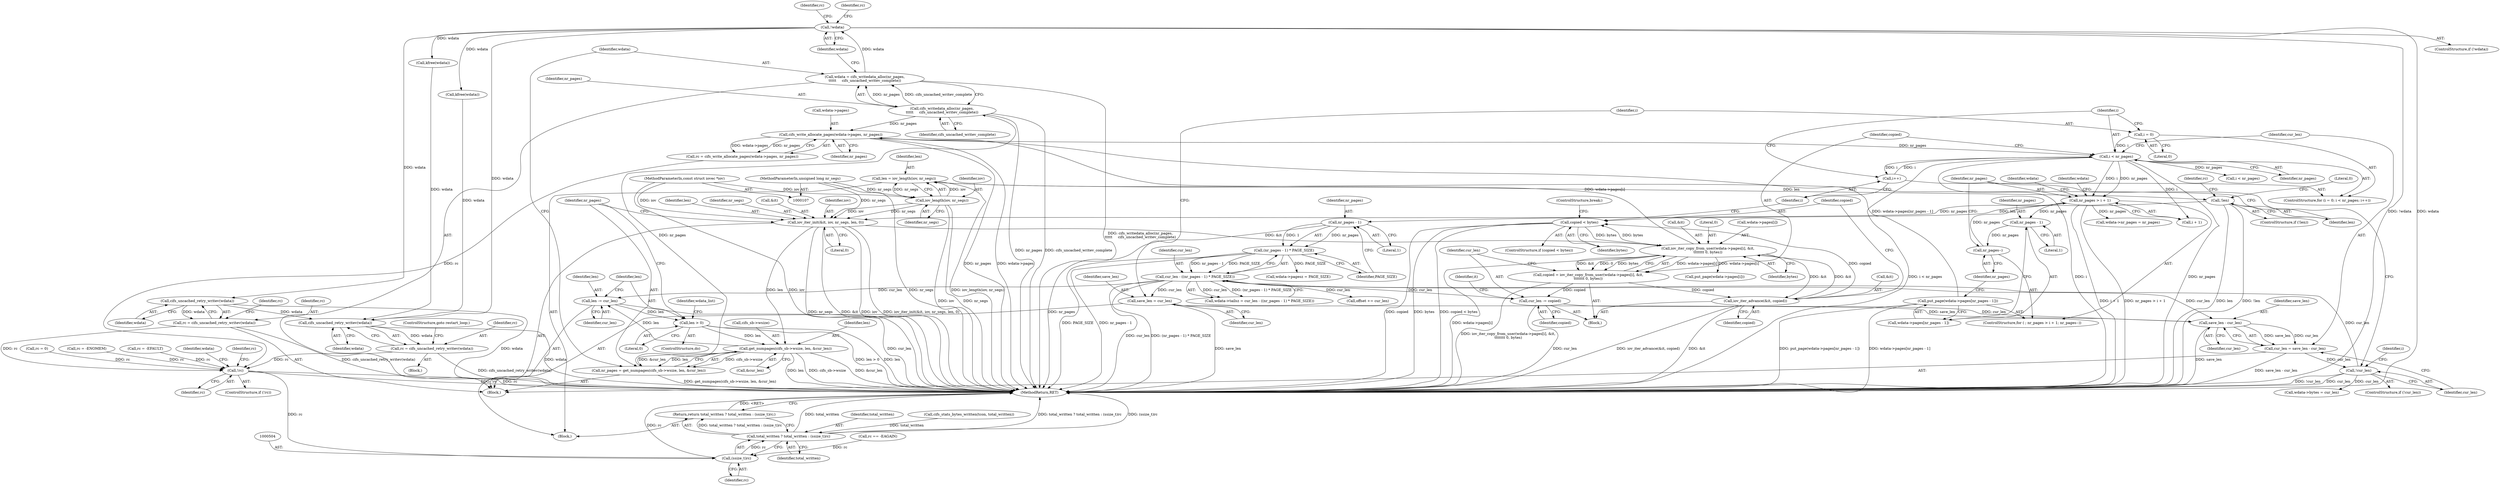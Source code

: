 digraph "0_linux_5d81de8e8667da7135d3a32a964087c0faf5483f@API" {
"1000395" [label="(Call,cifs_uncached_retry_writev(wdata))"];
"1000239" [label="(Call,!wdata)"];
"1000233" [label="(Call,wdata = cifs_writedata_alloc(nr_pages,\n\t\t\t\t\t     cifs_uncached_writev_complete))"];
"1000235" [label="(Call,cifs_writedata_alloc(nr_pages,\n\t\t\t\t\t     cifs_uncached_writev_complete))"];
"1000224" [label="(Call,nr_pages = get_numpages(cifs_sb->wsize, len, &cur_len))"];
"1000226" [label="(Call,get_numpages(cifs_sb->wsize, len, &cur_len))"];
"1000214" [label="(Call,iov_iter_init(&it, iov, nr_segs, len, 0))"];
"1000135" [label="(Call,iov_length(iov, nr_segs))"];
"1000109" [label="(MethodParameterIn,const struct iovec *iov)"];
"1000110" [label="(MethodParameterIn,unsigned long nr_segs)"];
"1000139" [label="(Call,!len)"];
"1000133" [label="(Call,len = iov_length(iov, nr_segs))"];
"1000420" [label="(Call,len > 0)"];
"1000417" [label="(Call,len -= cur_len)"];
"1000386" [label="(Call,cur_len - ((nr_pages - 1) * PAGE_SIZE))"];
"1000303" [label="(Call,!cur_len)"];
"1000297" [label="(Call,cur_len = save_len - cur_len)"];
"1000299" [label="(Call,save_len - cur_len)"];
"1000260" [label="(Call,save_len = cur_len)"];
"1000285" [label="(Call,cur_len -= copied)"];
"1000273" [label="(Call,copied = iov_iter_copy_from_user(wdata->pages[i], &it,\n\t\t\t\t\t\t\t 0, bytes))"];
"1000275" [label="(Call,iov_iter_copy_from_user(wdata->pages[i], &it,\n\t\t\t\t\t\t\t 0, bytes))"];
"1000288" [label="(Call,iov_iter_advance(&it, copied))"];
"1000293" [label="(Call,copied < bytes)"];
"1000388" [label="(Call,(nr_pages - 1) * PAGE_SIZE)"];
"1000389" [label="(Call,nr_pages - 1)"];
"1000329" [label="(Call,nr_pages > i + 1)"];
"1000267" [label="(Call,i < nr_pages)"];
"1000264" [label="(Call,i = 0)"];
"1000270" [label="(Call,i++)"];
"1000249" [label="(Call,cifs_write_allocate_pages(wdata->pages, nr_pages))"];
"1000336" [label="(Call,put_page(wdata->pages[nr_pages - 1]))"];
"1000334" [label="(Call,nr_pages--)"];
"1000341" [label="(Call,nr_pages - 1)"];
"1000393" [label="(Call,rc = cifs_uncached_retry_writev(wdata))"];
"1000434" [label="(Call,!rc)"];
"1000503" [label="(Call,(ssize_t)rc)"];
"1000500" [label="(Call,total_written ? total_written : (ssize_t)rc)"];
"1000499" [label="(Return,return total_written ? total_written : (ssize_t)rc;)"];
"1000474" [label="(Call,cifs_uncached_retry_writev(wdata))"];
"1000472" [label="(Call,rc = cifs_uncached_retry_writev(wdata))"];
"1000303" [label="(Call,!cur_len)"];
"1000503" [label="(Call,(ssize_t)rc)"];
"1000219" [label="(Identifier,len)"];
"1000420" [label="(Call,len > 0)"];
"1000261" [label="(Identifier,save_len)"];
"1000267" [label="(Call,i < nr_pages)"];
"1000433" [label="(ControlStructure,if (!rc))"];
"1000389" [label="(Call,nr_pages - 1)"];
"1000336" [label="(Call,put_page(wdata->pages[nr_pages - 1]))"];
"1000222" [label="(Block,)"];
"1000281" [label="(Call,&it)"];
"1000315" [label="(Call,put_page(wdata->pages[i]))"];
"1000231" [label="(Call,&cur_len)"];
"1000417" [label="(Call,len -= cur_len)"];
"1000135" [label="(Call,iov_length(iov, nr_segs))"];
"1000480" [label="(Identifier,wdata)"];
"1000214" [label="(Call,iov_iter_init(&it, iov, nr_segs, len, 0))"];
"1000398" [label="(Identifier,rc)"];
"1000270" [label="(Call,i++)"];
"1000220" [label="(Literal,0)"];
"1000265" [label="(Identifier,i)"];
"1000328" [label="(ControlStructure,for ( ; nr_pages > i + 1; nr_pages--))"];
"1000386" [label="(Call,cur_len - ((nr_pages - 1) * PAGE_SIZE))"];
"1000308" [label="(Identifier,i)"];
"1000335" [label="(Identifier,nr_pages)"];
"1000349" [label="(Call,wdata->nr_pages = nr_pages)"];
"1000140" [label="(Identifier,len)"];
"1000506" [label="(MethodReturn,RET)"];
"1000243" [label="(Identifier,rc)"];
"1000339" [label="(Identifier,wdata)"];
"1000292" [label="(ControlStructure,if (copied < bytes))"];
"1000236" [label="(Identifier,nr_pages)"];
"1000342" [label="(Identifier,nr_pages)"];
"1000268" [label="(Identifier,i)"];
"1000473" [label="(Identifier,rc)"];
"1000377" [label="(Call,wdata->pagesz = PAGE_SIZE)"];
"1000341" [label="(Call,nr_pages - 1)"];
"1000300" [label="(Identifier,save_len)"];
"1000419" [label="(Identifier,cur_len)"];
"1000346" [label="(Identifier,wdata)"];
"1000427" [label="(Identifier,wdata_list)"];
"1000390" [label="(Identifier,nr_pages)"];
"1000337" [label="(Call,wdata->pages[nr_pages - 1])"];
"1000421" [label="(Identifier,len)"];
"1000272" [label="(Block,)"];
"1000224" [label="(Call,nr_pages = get_numpages(cifs_sb->wsize, len, &cur_len))"];
"1000334" [label="(Call,nr_pages--)"];
"1000144" [label="(Identifier,rc)"];
"1000260" [label="(Call,save_len = cur_len)"];
"1000297" [label="(Call,cur_len = save_len - cur_len)"];
"1000435" [label="(Identifier,rc)"];
"1000218" [label="(Identifier,nr_segs)"];
"1000330" [label="(Identifier,nr_pages)"];
"1000296" [label="(ControlStructure,break;)"];
"1000393" [label="(Call,rc = cifs_uncached_retry_writev(wdata))"];
"1000285" [label="(Call,cur_len -= copied)"];
"1000226" [label="(Call,get_numpages(cifs_sb->wsize, len, &cur_len))"];
"1000505" [label="(Identifier,rc)"];
"1000215" [label="(Call,&it)"];
"1000372" [label="(Call,wdata->bytes = cur_len)"];
"1000289" [label="(Call,&it)"];
"1000137" [label="(Identifier,nr_segs)"];
"1000283" [label="(Literal,0)"];
"1000471" [label="(Block,)"];
"1000225" [label="(Identifier,nr_pages)"];
"1000422" [label="(Literal,0)"];
"1000253" [label="(Identifier,nr_pages)"];
"1000257" [label="(Call,kfree(wdata))"];
"1000242" [label="(Call,rc = -ENOMEM)"];
"1000388" [label="(Call,(nr_pages - 1) * PAGE_SIZE)"];
"1000295" [label="(Identifier,bytes)"];
"1000262" [label="(Identifier,cur_len)"];
"1000396" [label="(Identifier,wdata)"];
"1000248" [label="(Identifier,rc)"];
"1000343" [label="(Literal,1)"];
"1000217" [label="(Identifier,iov)"];
"1000288" [label="(Call,iov_iter_advance(&it, copied))"];
"1000302" [label="(ControlStructure,if (!cur_len))"];
"1000274" [label="(Identifier,copied)"];
"1000238" [label="(ControlStructure,if (!wdata))"];
"1000304" [label="(Identifier,cur_len)"];
"1000438" [label="(Identifier,rc)"];
"1000230" [label="(Identifier,len)"];
"1000476" [label="(ControlStructure,goto restart_loop;)"];
"1000276" [label="(Call,wdata->pages[i])"];
"1000227" [label="(Call,cifs_sb->wsize)"];
"1000134" [label="(Identifier,len)"];
"1000502" [label="(Identifier,total_written)"];
"1000392" [label="(Identifier,PAGE_SIZE)"];
"1000323" [label="(Call,rc = -EFAULT)"];
"1000290" [label="(Identifier,it)"];
"1000249" [label="(Call,cifs_write_allocate_pages(wdata->pages, nr_pages))"];
"1000310" [label="(Call,i < nr_pages)"];
"1000250" [label="(Call,wdata->pages)"];
"1000293" [label="(Call,copied < bytes)"];
"1000247" [label="(Call,rc = cifs_write_allocate_pages(wdata->pages, nr_pages))"];
"1000110" [label="(MethodParameterIn,unsigned long nr_segs)"];
"1000395" [label="(Call,cifs_uncached_retry_writev(wdata))"];
"1000501" [label="(Identifier,total_written)"];
"1000271" [label="(Identifier,i)"];
"1000391" [label="(Literal,1)"];
"1000269" [label="(Identifier,nr_pages)"];
"1000467" [label="(Call,rc == -EAGAIN)"];
"1000294" [label="(Identifier,copied)"];
"1000428" [label="(Call,rc = 0)"];
"1000233" [label="(Call,wdata = cifs_writedata_alloc(nr_pages,\n\t\t\t\t\t     cifs_uncached_writev_complete))"];
"1000434" [label="(Call,!rc)"];
"1000235" [label="(Call,cifs_writedata_alloc(nr_pages,\n\t\t\t\t\t     cifs_uncached_writev_complete))"];
"1000321" [label="(Call,kfree(wdata))"];
"1000109" [label="(MethodParameterIn,const struct iovec *iov)"];
"1000286" [label="(Identifier,cur_len)"];
"1000139" [label="(Call,!len)"];
"1000387" [label="(Identifier,cur_len)"];
"1000331" [label="(Call,i + 1)"];
"1000418" [label="(Identifier,len)"];
"1000284" [label="(Identifier,bytes)"];
"1000112" [label="(Block,)"];
"1000475" [label="(Identifier,wdata)"];
"1000263" [label="(ControlStructure,for (i = 0; i < nr_pages; i++))"];
"1000472" [label="(Call,rc = cifs_uncached_retry_writev(wdata))"];
"1000298" [label="(Identifier,cur_len)"];
"1000136" [label="(Identifier,iov)"];
"1000299" [label="(Call,save_len - cur_len)"];
"1000275" [label="(Call,iov_iter_copy_from_user(wdata->pages[i], &it,\n\t\t\t\t\t\t\t 0, bytes))"];
"1000273" [label="(Call,copied = iov_iter_copy_from_user(wdata->pages[i], &it,\n\t\t\t\t\t\t\t 0, bytes))"];
"1000266" [label="(Literal,0)"];
"1000394" [label="(Identifier,rc)"];
"1000291" [label="(Identifier,copied)"];
"1000474" [label="(Call,cifs_uncached_retry_writev(wdata))"];
"1000133" [label="(Call,len = iov_length(iov, nr_segs))"];
"1000221" [label="(ControlStructure,do)"];
"1000142" [label="(Literal,0)"];
"1000382" [label="(Call,wdata->tailsz = cur_len - ((nr_pages - 1) * PAGE_SIZE))"];
"1000500" [label="(Call,total_written ? total_written : (ssize_t)rc)"];
"1000301" [label="(Identifier,cur_len)"];
"1000414" [label="(Call,offset += cur_len)"];
"1000234" [label="(Identifier,wdata)"];
"1000287" [label="(Identifier,copied)"];
"1000237" [label="(Identifier,cifs_uncached_writev_complete)"];
"1000329" [label="(Call,nr_pages > i + 1)"];
"1000138" [label="(ControlStructure,if (!len))"];
"1000264" [label="(Call,i = 0)"];
"1000499" [label="(Return,return total_written ? total_written : (ssize_t)rc;)"];
"1000496" [label="(Call,cifs_stats_bytes_written(tcon, total_written))"];
"1000240" [label="(Identifier,wdata)"];
"1000239" [label="(Call,!wdata)"];
"1000395" -> "1000393"  [label="AST: "];
"1000395" -> "1000396"  [label="CFG: "];
"1000396" -> "1000395"  [label="AST: "];
"1000393" -> "1000395"  [label="CFG: "];
"1000395" -> "1000506"  [label="DDG: wdata"];
"1000395" -> "1000393"  [label="DDG: wdata"];
"1000239" -> "1000395"  [label="DDG: wdata"];
"1000395" -> "1000474"  [label="DDG: wdata"];
"1000239" -> "1000238"  [label="AST: "];
"1000239" -> "1000240"  [label="CFG: "];
"1000240" -> "1000239"  [label="AST: "];
"1000243" -> "1000239"  [label="CFG: "];
"1000248" -> "1000239"  [label="CFG: "];
"1000239" -> "1000506"  [label="DDG: !wdata"];
"1000239" -> "1000506"  [label="DDG: wdata"];
"1000233" -> "1000239"  [label="DDG: wdata"];
"1000239" -> "1000257"  [label="DDG: wdata"];
"1000239" -> "1000321"  [label="DDG: wdata"];
"1000239" -> "1000474"  [label="DDG: wdata"];
"1000233" -> "1000222"  [label="AST: "];
"1000233" -> "1000235"  [label="CFG: "];
"1000234" -> "1000233"  [label="AST: "];
"1000235" -> "1000233"  [label="AST: "];
"1000240" -> "1000233"  [label="CFG: "];
"1000233" -> "1000506"  [label="DDG: cifs_writedata_alloc(nr_pages,\n\t\t\t\t\t     cifs_uncached_writev_complete)"];
"1000235" -> "1000233"  [label="DDG: nr_pages"];
"1000235" -> "1000233"  [label="DDG: cifs_uncached_writev_complete"];
"1000235" -> "1000237"  [label="CFG: "];
"1000236" -> "1000235"  [label="AST: "];
"1000237" -> "1000235"  [label="AST: "];
"1000235" -> "1000506"  [label="DDG: cifs_uncached_writev_complete"];
"1000235" -> "1000506"  [label="DDG: nr_pages"];
"1000224" -> "1000235"  [label="DDG: nr_pages"];
"1000235" -> "1000249"  [label="DDG: nr_pages"];
"1000224" -> "1000222"  [label="AST: "];
"1000224" -> "1000226"  [label="CFG: "];
"1000225" -> "1000224"  [label="AST: "];
"1000226" -> "1000224"  [label="AST: "];
"1000234" -> "1000224"  [label="CFG: "];
"1000224" -> "1000506"  [label="DDG: get_numpages(cifs_sb->wsize, len, &cur_len)"];
"1000226" -> "1000224"  [label="DDG: cifs_sb->wsize"];
"1000226" -> "1000224"  [label="DDG: len"];
"1000226" -> "1000224"  [label="DDG: &cur_len"];
"1000226" -> "1000231"  [label="CFG: "];
"1000227" -> "1000226"  [label="AST: "];
"1000230" -> "1000226"  [label="AST: "];
"1000231" -> "1000226"  [label="AST: "];
"1000226" -> "1000506"  [label="DDG: cifs_sb->wsize"];
"1000226" -> "1000506"  [label="DDG: &cur_len"];
"1000226" -> "1000506"  [label="DDG: len"];
"1000214" -> "1000226"  [label="DDG: len"];
"1000420" -> "1000226"  [label="DDG: len"];
"1000226" -> "1000417"  [label="DDG: len"];
"1000214" -> "1000112"  [label="AST: "];
"1000214" -> "1000220"  [label="CFG: "];
"1000215" -> "1000214"  [label="AST: "];
"1000217" -> "1000214"  [label="AST: "];
"1000218" -> "1000214"  [label="AST: "];
"1000219" -> "1000214"  [label="AST: "];
"1000220" -> "1000214"  [label="AST: "];
"1000225" -> "1000214"  [label="CFG: "];
"1000214" -> "1000506"  [label="DDG: iov"];
"1000214" -> "1000506"  [label="DDG: iov_iter_init(&it, iov, nr_segs, len, 0)"];
"1000214" -> "1000506"  [label="DDG: nr_segs"];
"1000214" -> "1000506"  [label="DDG: &it"];
"1000135" -> "1000214"  [label="DDG: iov"];
"1000135" -> "1000214"  [label="DDG: nr_segs"];
"1000109" -> "1000214"  [label="DDG: iov"];
"1000110" -> "1000214"  [label="DDG: nr_segs"];
"1000139" -> "1000214"  [label="DDG: len"];
"1000214" -> "1000275"  [label="DDG: &it"];
"1000135" -> "1000133"  [label="AST: "];
"1000135" -> "1000137"  [label="CFG: "];
"1000136" -> "1000135"  [label="AST: "];
"1000137" -> "1000135"  [label="AST: "];
"1000133" -> "1000135"  [label="CFG: "];
"1000135" -> "1000506"  [label="DDG: iov"];
"1000135" -> "1000506"  [label="DDG: nr_segs"];
"1000135" -> "1000133"  [label="DDG: iov"];
"1000135" -> "1000133"  [label="DDG: nr_segs"];
"1000109" -> "1000135"  [label="DDG: iov"];
"1000110" -> "1000135"  [label="DDG: nr_segs"];
"1000109" -> "1000107"  [label="AST: "];
"1000109" -> "1000506"  [label="DDG: iov"];
"1000110" -> "1000107"  [label="AST: "];
"1000110" -> "1000506"  [label="DDG: nr_segs"];
"1000139" -> "1000138"  [label="AST: "];
"1000139" -> "1000140"  [label="CFG: "];
"1000140" -> "1000139"  [label="AST: "];
"1000142" -> "1000139"  [label="CFG: "];
"1000144" -> "1000139"  [label="CFG: "];
"1000139" -> "1000506"  [label="DDG: !len"];
"1000139" -> "1000506"  [label="DDG: len"];
"1000133" -> "1000139"  [label="DDG: len"];
"1000133" -> "1000112"  [label="AST: "];
"1000134" -> "1000133"  [label="AST: "];
"1000140" -> "1000133"  [label="CFG: "];
"1000133" -> "1000506"  [label="DDG: iov_length(iov, nr_segs)"];
"1000420" -> "1000221"  [label="AST: "];
"1000420" -> "1000422"  [label="CFG: "];
"1000421" -> "1000420"  [label="AST: "];
"1000422" -> "1000420"  [label="AST: "];
"1000225" -> "1000420"  [label="CFG: "];
"1000427" -> "1000420"  [label="CFG: "];
"1000420" -> "1000506"  [label="DDG: len > 0"];
"1000420" -> "1000506"  [label="DDG: len"];
"1000417" -> "1000420"  [label="DDG: len"];
"1000417" -> "1000222"  [label="AST: "];
"1000417" -> "1000419"  [label="CFG: "];
"1000418" -> "1000417"  [label="AST: "];
"1000419" -> "1000417"  [label="AST: "];
"1000421" -> "1000417"  [label="CFG: "];
"1000417" -> "1000506"  [label="DDG: cur_len"];
"1000386" -> "1000417"  [label="DDG: cur_len"];
"1000386" -> "1000382"  [label="AST: "];
"1000386" -> "1000388"  [label="CFG: "];
"1000387" -> "1000386"  [label="AST: "];
"1000388" -> "1000386"  [label="AST: "];
"1000382" -> "1000386"  [label="CFG: "];
"1000386" -> "1000506"  [label="DDG: (nr_pages - 1) * PAGE_SIZE"];
"1000386" -> "1000506"  [label="DDG: cur_len"];
"1000386" -> "1000260"  [label="DDG: cur_len"];
"1000386" -> "1000285"  [label="DDG: cur_len"];
"1000386" -> "1000299"  [label="DDG: cur_len"];
"1000386" -> "1000382"  [label="DDG: cur_len"];
"1000386" -> "1000382"  [label="DDG: (nr_pages - 1) * PAGE_SIZE"];
"1000303" -> "1000386"  [label="DDG: cur_len"];
"1000388" -> "1000386"  [label="DDG: nr_pages - 1"];
"1000388" -> "1000386"  [label="DDG: PAGE_SIZE"];
"1000386" -> "1000414"  [label="DDG: cur_len"];
"1000303" -> "1000302"  [label="AST: "];
"1000303" -> "1000304"  [label="CFG: "];
"1000304" -> "1000303"  [label="AST: "];
"1000308" -> "1000303"  [label="CFG: "];
"1000330" -> "1000303"  [label="CFG: "];
"1000303" -> "1000506"  [label="DDG: cur_len"];
"1000303" -> "1000506"  [label="DDG: !cur_len"];
"1000297" -> "1000303"  [label="DDG: cur_len"];
"1000303" -> "1000372"  [label="DDG: cur_len"];
"1000297" -> "1000222"  [label="AST: "];
"1000297" -> "1000299"  [label="CFG: "];
"1000298" -> "1000297"  [label="AST: "];
"1000299" -> "1000297"  [label="AST: "];
"1000304" -> "1000297"  [label="CFG: "];
"1000297" -> "1000506"  [label="DDG: save_len - cur_len"];
"1000299" -> "1000297"  [label="DDG: save_len"];
"1000299" -> "1000297"  [label="DDG: cur_len"];
"1000299" -> "1000301"  [label="CFG: "];
"1000300" -> "1000299"  [label="AST: "];
"1000301" -> "1000299"  [label="AST: "];
"1000299" -> "1000506"  [label="DDG: save_len"];
"1000260" -> "1000299"  [label="DDG: save_len"];
"1000285" -> "1000299"  [label="DDG: cur_len"];
"1000260" -> "1000222"  [label="AST: "];
"1000260" -> "1000262"  [label="CFG: "];
"1000261" -> "1000260"  [label="AST: "];
"1000262" -> "1000260"  [label="AST: "];
"1000265" -> "1000260"  [label="CFG: "];
"1000260" -> "1000506"  [label="DDG: save_len"];
"1000285" -> "1000272"  [label="AST: "];
"1000285" -> "1000287"  [label="CFG: "];
"1000286" -> "1000285"  [label="AST: "];
"1000287" -> "1000285"  [label="AST: "];
"1000290" -> "1000285"  [label="CFG: "];
"1000285" -> "1000506"  [label="DDG: cur_len"];
"1000273" -> "1000285"  [label="DDG: copied"];
"1000273" -> "1000272"  [label="AST: "];
"1000273" -> "1000275"  [label="CFG: "];
"1000274" -> "1000273"  [label="AST: "];
"1000275" -> "1000273"  [label="AST: "];
"1000286" -> "1000273"  [label="CFG: "];
"1000273" -> "1000506"  [label="DDG: iov_iter_copy_from_user(wdata->pages[i], &it,\n\t\t\t\t\t\t\t 0, bytes)"];
"1000275" -> "1000273"  [label="DDG: wdata->pages[i]"];
"1000275" -> "1000273"  [label="DDG: &it"];
"1000275" -> "1000273"  [label="DDG: 0"];
"1000275" -> "1000273"  [label="DDG: bytes"];
"1000273" -> "1000288"  [label="DDG: copied"];
"1000275" -> "1000284"  [label="CFG: "];
"1000276" -> "1000275"  [label="AST: "];
"1000281" -> "1000275"  [label="AST: "];
"1000283" -> "1000275"  [label="AST: "];
"1000284" -> "1000275"  [label="AST: "];
"1000275" -> "1000506"  [label="DDG: wdata->pages[i]"];
"1000275" -> "1000249"  [label="DDG: wdata->pages[i]"];
"1000288" -> "1000275"  [label="DDG: &it"];
"1000293" -> "1000275"  [label="DDG: bytes"];
"1000275" -> "1000288"  [label="DDG: &it"];
"1000275" -> "1000293"  [label="DDG: bytes"];
"1000275" -> "1000315"  [label="DDG: wdata->pages[i]"];
"1000288" -> "1000272"  [label="AST: "];
"1000288" -> "1000291"  [label="CFG: "];
"1000289" -> "1000288"  [label="AST: "];
"1000291" -> "1000288"  [label="AST: "];
"1000294" -> "1000288"  [label="CFG: "];
"1000288" -> "1000506"  [label="DDG: &it"];
"1000288" -> "1000506"  [label="DDG: iov_iter_advance(&it, copied)"];
"1000288" -> "1000293"  [label="DDG: copied"];
"1000293" -> "1000292"  [label="AST: "];
"1000293" -> "1000295"  [label="CFG: "];
"1000294" -> "1000293"  [label="AST: "];
"1000295" -> "1000293"  [label="AST: "];
"1000296" -> "1000293"  [label="CFG: "];
"1000271" -> "1000293"  [label="CFG: "];
"1000293" -> "1000506"  [label="DDG: copied < bytes"];
"1000293" -> "1000506"  [label="DDG: copied"];
"1000293" -> "1000506"  [label="DDG: bytes"];
"1000388" -> "1000392"  [label="CFG: "];
"1000389" -> "1000388"  [label="AST: "];
"1000392" -> "1000388"  [label="AST: "];
"1000388" -> "1000506"  [label="DDG: nr_pages - 1"];
"1000388" -> "1000506"  [label="DDG: PAGE_SIZE"];
"1000388" -> "1000377"  [label="DDG: PAGE_SIZE"];
"1000389" -> "1000388"  [label="DDG: nr_pages"];
"1000389" -> "1000388"  [label="DDG: 1"];
"1000389" -> "1000391"  [label="CFG: "];
"1000390" -> "1000389"  [label="AST: "];
"1000391" -> "1000389"  [label="AST: "];
"1000392" -> "1000389"  [label="CFG: "];
"1000389" -> "1000506"  [label="DDG: nr_pages"];
"1000329" -> "1000389"  [label="DDG: nr_pages"];
"1000329" -> "1000328"  [label="AST: "];
"1000329" -> "1000331"  [label="CFG: "];
"1000330" -> "1000329"  [label="AST: "];
"1000331" -> "1000329"  [label="AST: "];
"1000339" -> "1000329"  [label="CFG: "];
"1000346" -> "1000329"  [label="CFG: "];
"1000329" -> "1000506"  [label="DDG: i + 1"];
"1000329" -> "1000506"  [label="DDG: nr_pages > i + 1"];
"1000267" -> "1000329"  [label="DDG: nr_pages"];
"1000267" -> "1000329"  [label="DDG: i"];
"1000334" -> "1000329"  [label="DDG: nr_pages"];
"1000329" -> "1000341"  [label="DDG: nr_pages"];
"1000329" -> "1000349"  [label="DDG: nr_pages"];
"1000267" -> "1000263"  [label="AST: "];
"1000267" -> "1000269"  [label="CFG: "];
"1000268" -> "1000267"  [label="AST: "];
"1000269" -> "1000267"  [label="AST: "];
"1000274" -> "1000267"  [label="CFG: "];
"1000298" -> "1000267"  [label="CFG: "];
"1000267" -> "1000506"  [label="DDG: nr_pages"];
"1000267" -> "1000506"  [label="DDG: i < nr_pages"];
"1000267" -> "1000506"  [label="DDG: i"];
"1000264" -> "1000267"  [label="DDG: i"];
"1000270" -> "1000267"  [label="DDG: i"];
"1000249" -> "1000267"  [label="DDG: nr_pages"];
"1000267" -> "1000270"  [label="DDG: i"];
"1000267" -> "1000310"  [label="DDG: nr_pages"];
"1000267" -> "1000331"  [label="DDG: i"];
"1000264" -> "1000263"  [label="AST: "];
"1000264" -> "1000266"  [label="CFG: "];
"1000265" -> "1000264"  [label="AST: "];
"1000266" -> "1000264"  [label="AST: "];
"1000268" -> "1000264"  [label="CFG: "];
"1000270" -> "1000263"  [label="AST: "];
"1000270" -> "1000271"  [label="CFG: "];
"1000271" -> "1000270"  [label="AST: "];
"1000268" -> "1000270"  [label="CFG: "];
"1000249" -> "1000247"  [label="AST: "];
"1000249" -> "1000253"  [label="CFG: "];
"1000250" -> "1000249"  [label="AST: "];
"1000253" -> "1000249"  [label="AST: "];
"1000247" -> "1000249"  [label="CFG: "];
"1000249" -> "1000506"  [label="DDG: nr_pages"];
"1000249" -> "1000506"  [label="DDG: wdata->pages"];
"1000249" -> "1000247"  [label="DDG: wdata->pages"];
"1000249" -> "1000247"  [label="DDG: nr_pages"];
"1000336" -> "1000249"  [label="DDG: wdata->pages[nr_pages - 1]"];
"1000336" -> "1000328"  [label="AST: "];
"1000336" -> "1000337"  [label="CFG: "];
"1000337" -> "1000336"  [label="AST: "];
"1000335" -> "1000336"  [label="CFG: "];
"1000336" -> "1000506"  [label="DDG: put_page(wdata->pages[nr_pages - 1])"];
"1000336" -> "1000506"  [label="DDG: wdata->pages[nr_pages - 1]"];
"1000334" -> "1000328"  [label="AST: "];
"1000334" -> "1000335"  [label="CFG: "];
"1000335" -> "1000334"  [label="AST: "];
"1000330" -> "1000334"  [label="CFG: "];
"1000341" -> "1000334"  [label="DDG: nr_pages"];
"1000341" -> "1000337"  [label="AST: "];
"1000341" -> "1000343"  [label="CFG: "];
"1000342" -> "1000341"  [label="AST: "];
"1000343" -> "1000341"  [label="AST: "];
"1000337" -> "1000341"  [label="CFG: "];
"1000393" -> "1000222"  [label="AST: "];
"1000394" -> "1000393"  [label="AST: "];
"1000398" -> "1000393"  [label="CFG: "];
"1000393" -> "1000506"  [label="DDG: cifs_uncached_retry_writev(wdata)"];
"1000393" -> "1000434"  [label="DDG: rc"];
"1000434" -> "1000433"  [label="AST: "];
"1000434" -> "1000435"  [label="CFG: "];
"1000435" -> "1000434"  [label="AST: "];
"1000438" -> "1000434"  [label="CFG: "];
"1000480" -> "1000434"  [label="CFG: "];
"1000434" -> "1000506"  [label="DDG: !rc"];
"1000434" -> "1000506"  [label="DDG: rc"];
"1000247" -> "1000434"  [label="DDG: rc"];
"1000428" -> "1000434"  [label="DDG: rc"];
"1000242" -> "1000434"  [label="DDG: rc"];
"1000323" -> "1000434"  [label="DDG: rc"];
"1000472" -> "1000434"  [label="DDG: rc"];
"1000434" -> "1000503"  [label="DDG: rc"];
"1000503" -> "1000500"  [label="AST: "];
"1000503" -> "1000505"  [label="CFG: "];
"1000504" -> "1000503"  [label="AST: "];
"1000505" -> "1000503"  [label="AST: "];
"1000500" -> "1000503"  [label="CFG: "];
"1000503" -> "1000506"  [label="DDG: rc"];
"1000503" -> "1000500"  [label="DDG: rc"];
"1000467" -> "1000503"  [label="DDG: rc"];
"1000500" -> "1000499"  [label="AST: "];
"1000500" -> "1000502"  [label="CFG: "];
"1000501" -> "1000500"  [label="AST: "];
"1000502" -> "1000500"  [label="AST: "];
"1000499" -> "1000500"  [label="CFG: "];
"1000500" -> "1000506"  [label="DDG: (ssize_t)rc"];
"1000500" -> "1000506"  [label="DDG: total_written"];
"1000500" -> "1000506"  [label="DDG: total_written ? total_written : (ssize_t)rc"];
"1000500" -> "1000499"  [label="DDG: total_written ? total_written : (ssize_t)rc"];
"1000496" -> "1000500"  [label="DDG: total_written"];
"1000499" -> "1000112"  [label="AST: "];
"1000506" -> "1000499"  [label="CFG: "];
"1000499" -> "1000506"  [label="DDG: <RET>"];
"1000474" -> "1000472"  [label="AST: "];
"1000474" -> "1000475"  [label="CFG: "];
"1000475" -> "1000474"  [label="AST: "];
"1000472" -> "1000474"  [label="CFG: "];
"1000474" -> "1000506"  [label="DDG: wdata"];
"1000474" -> "1000472"  [label="DDG: wdata"];
"1000257" -> "1000474"  [label="DDG: wdata"];
"1000321" -> "1000474"  [label="DDG: wdata"];
"1000472" -> "1000471"  [label="AST: "];
"1000473" -> "1000472"  [label="AST: "];
"1000476" -> "1000472"  [label="CFG: "];
"1000472" -> "1000506"  [label="DDG: cifs_uncached_retry_writev(wdata)"];
}

